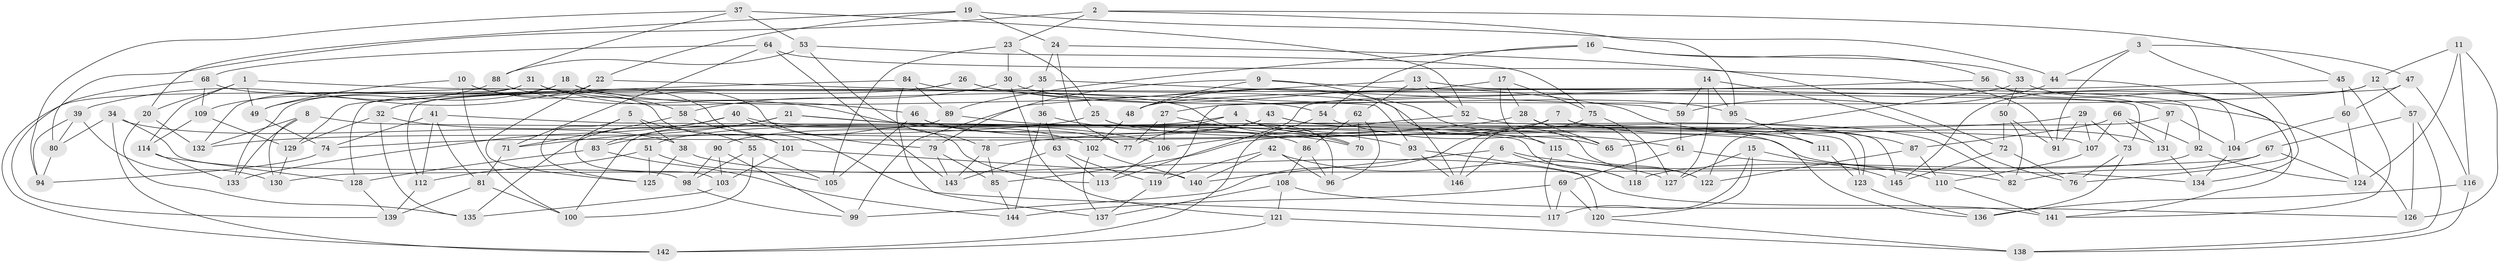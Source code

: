 // coarse degree distribution, {3: 0.13793103448275862, 4: 0.43103448275862066, 5: 0.1724137931034483, 9: 0.017241379310344827, 7: 0.08620689655172414, 6: 0.05172413793103448, 10: 0.05172413793103448, 17: 0.017241379310344827, 12: 0.017241379310344827, 13: 0.017241379310344827}
// Generated by graph-tools (version 1.1) at 2025/02/03/04/25 22:02:16]
// undirected, 146 vertices, 292 edges
graph export_dot {
graph [start="1"]
  node [color=gray90,style=filled];
  1;
  2;
  3;
  4;
  5;
  6;
  7;
  8;
  9;
  10;
  11;
  12;
  13;
  14;
  15;
  16;
  17;
  18;
  19;
  20;
  21;
  22;
  23;
  24;
  25;
  26;
  27;
  28;
  29;
  30;
  31;
  32;
  33;
  34;
  35;
  36;
  37;
  38;
  39;
  40;
  41;
  42;
  43;
  44;
  45;
  46;
  47;
  48;
  49;
  50;
  51;
  52;
  53;
  54;
  55;
  56;
  57;
  58;
  59;
  60;
  61;
  62;
  63;
  64;
  65;
  66;
  67;
  68;
  69;
  70;
  71;
  72;
  73;
  74;
  75;
  76;
  77;
  78;
  79;
  80;
  81;
  82;
  83;
  84;
  85;
  86;
  87;
  88;
  89;
  90;
  91;
  92;
  93;
  94;
  95;
  96;
  97;
  98;
  99;
  100;
  101;
  102;
  103;
  104;
  105;
  106;
  107;
  108;
  109;
  110;
  111;
  112;
  113;
  114;
  115;
  116;
  117;
  118;
  119;
  120;
  121;
  122;
  123;
  124;
  125;
  126;
  127;
  128;
  129;
  130;
  131;
  132;
  133;
  134;
  135;
  136;
  137;
  138;
  139;
  140;
  141;
  142;
  143;
  144;
  145;
  146;
  1 -- 114;
  1 -- 20;
  1 -- 126;
  1 -- 49;
  2 -- 95;
  2 -- 80;
  2 -- 23;
  2 -- 45;
  3 -- 134;
  3 -- 91;
  3 -- 44;
  3 -- 47;
  4 -- 51;
  4 -- 111;
  4 -- 93;
  4 -- 77;
  5 -- 38;
  5 -- 125;
  5 -- 103;
  5 -- 55;
  6 -- 140;
  6 -- 118;
  6 -- 146;
  6 -- 82;
  7 -- 74;
  7 -- 131;
  7 -- 99;
  7 -- 145;
  8 -- 134;
  8 -- 130;
  8 -- 133;
  8 -- 132;
  9 -- 146;
  9 -- 79;
  9 -- 73;
  9 -- 48;
  10 -- 117;
  10 -- 49;
  10 -- 100;
  10 -- 58;
  11 -- 12;
  11 -- 124;
  11 -- 116;
  11 -- 126;
  12 -- 27;
  12 -- 145;
  12 -- 57;
  13 -- 62;
  13 -- 99;
  13 -- 92;
  13 -- 52;
  14 -- 95;
  14 -- 76;
  14 -- 127;
  14 -- 59;
  15 -- 127;
  15 -- 110;
  15 -- 120;
  15 -- 117;
  16 -- 89;
  16 -- 33;
  16 -- 56;
  16 -- 54;
  17 -- 28;
  17 -- 48;
  17 -- 115;
  17 -- 75;
  18 -- 113;
  18 -- 133;
  18 -- 54;
  18 -- 49;
  19 -- 24;
  19 -- 20;
  19 -- 44;
  19 -- 22;
  20 -- 135;
  20 -- 132;
  21 -- 86;
  21 -- 118;
  21 -- 83;
  21 -- 71;
  22 -- 125;
  22 -- 93;
  22 -- 39;
  23 -- 30;
  23 -- 105;
  23 -- 25;
  24 -- 35;
  24 -- 77;
  24 -- 72;
  25 -- 96;
  25 -- 111;
  25 -- 132;
  26 -- 32;
  26 -- 128;
  26 -- 65;
  26 -- 87;
  27 -- 77;
  27 -- 70;
  27 -- 106;
  28 -- 65;
  28 -- 78;
  28 -- 118;
  29 -- 85;
  29 -- 91;
  29 -- 107;
  29 -- 73;
  30 -- 58;
  30 -- 121;
  30 -- 95;
  31 -- 142;
  31 -- 132;
  31 -- 70;
  31 -- 46;
  32 -- 135;
  32 -- 129;
  32 -- 106;
  33 -- 50;
  33 -- 65;
  33 -- 141;
  34 -- 80;
  34 -- 142;
  34 -- 38;
  34 -- 98;
  35 -- 36;
  35 -- 59;
  35 -- 112;
  36 -- 70;
  36 -- 63;
  36 -- 144;
  37 -- 52;
  37 -- 53;
  37 -- 94;
  37 -- 88;
  38 -- 141;
  38 -- 125;
  39 -- 94;
  39 -- 130;
  39 -- 80;
  40 -- 79;
  40 -- 136;
  40 -- 133;
  40 -- 135;
  41 -- 107;
  41 -- 74;
  41 -- 81;
  41 -- 112;
  42 -- 127;
  42 -- 96;
  42 -- 119;
  42 -- 140;
  43 -- 82;
  43 -- 83;
  43 -- 90;
  43 -- 123;
  44 -- 59;
  44 -- 76;
  45 -- 60;
  45 -- 141;
  45 -- 48;
  46 -- 65;
  46 -- 77;
  46 -- 105;
  47 -- 116;
  47 -- 113;
  47 -- 60;
  48 -- 102;
  49 -- 74;
  50 -- 91;
  50 -- 82;
  50 -- 72;
  51 -- 112;
  51 -- 105;
  51 -- 125;
  52 -- 106;
  52 -- 123;
  53 -- 78;
  53 -- 88;
  53 -- 75;
  54 -- 61;
  54 -- 142;
  55 -- 100;
  55 -- 105;
  55 -- 98;
  56 -- 97;
  56 -- 104;
  56 -- 119;
  57 -- 138;
  57 -- 126;
  57 -- 67;
  58 -- 101;
  58 -- 71;
  59 -- 61;
  60 -- 124;
  60 -- 104;
  61 -- 145;
  61 -- 69;
  62 -- 70;
  62 -- 86;
  62 -- 96;
  63 -- 143;
  63 -- 119;
  63 -- 113;
  64 -- 91;
  64 -- 143;
  64 -- 68;
  64 -- 71;
  66 -- 131;
  66 -- 87;
  66 -- 107;
  66 -- 92;
  67 -- 124;
  67 -- 82;
  67 -- 130;
  68 -- 101;
  68 -- 139;
  68 -- 109;
  69 -- 144;
  69 -- 120;
  69 -- 117;
  71 -- 81;
  72 -- 145;
  72 -- 76;
  73 -- 76;
  73 -- 136;
  74 -- 94;
  75 -- 127;
  75 -- 146;
  78 -- 85;
  78 -- 143;
  79 -- 85;
  79 -- 143;
  80 -- 94;
  81 -- 139;
  81 -- 100;
  83 -- 128;
  83 -- 144;
  84 -- 129;
  84 -- 122;
  84 -- 137;
  84 -- 89;
  85 -- 144;
  86 -- 96;
  86 -- 108;
  87 -- 122;
  87 -- 110;
  88 -- 109;
  88 -- 102;
  89 -- 115;
  89 -- 100;
  90 -- 98;
  90 -- 99;
  90 -- 103;
  92 -- 118;
  92 -- 124;
  93 -- 120;
  93 -- 146;
  95 -- 111;
  97 -- 104;
  97 -- 131;
  97 -- 122;
  98 -- 99;
  101 -- 140;
  101 -- 103;
  102 -- 140;
  102 -- 137;
  103 -- 135;
  104 -- 134;
  106 -- 113;
  107 -- 110;
  108 -- 121;
  108 -- 137;
  108 -- 126;
  109 -- 129;
  109 -- 114;
  110 -- 141;
  111 -- 123;
  112 -- 139;
  114 -- 133;
  114 -- 128;
  115 -- 117;
  115 -- 122;
  116 -- 138;
  116 -- 136;
  119 -- 137;
  120 -- 138;
  121 -- 142;
  121 -- 138;
  123 -- 136;
  128 -- 139;
  129 -- 130;
  131 -- 134;
}
